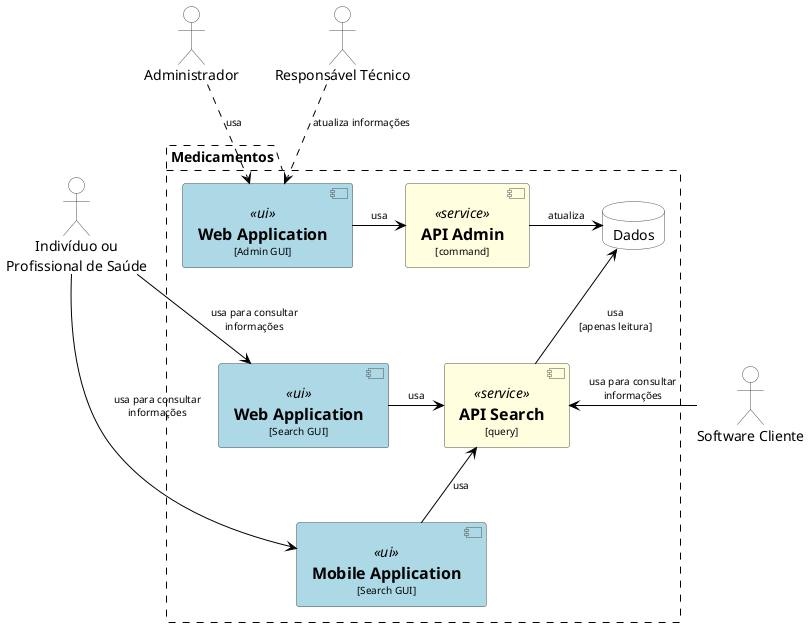 @startuml c4-container

skinparam {
  shadowing false
  arrowFontSize 10
  defaultTextAlignment center
  wrapWidth 200
  maxMessageSize 100
  ArrowColor #gray
}

skinparam package {
}

skinparam component {
    BackgroundColor White
    ArrowColor Black
    BorderColor #505050
}

skinparam component<<ui>> {
    BackgroundColor #lightblue
    ArrowColor Black
    BorderColor #505050
}

skinparam component<<service>> {
    BackgroundColor #lightyellow
    ArrowColor Black
    BorderColor #505050
}

skinparam database {
    BackgroundColor White
    ArrowColor Black
    BorderColor #505050
}

skinparam actor {
    BackgroundColor White
    ArrowColor Black
    BorderColor #505050
}

package Medicamentos #line.dashed{
 component "==Web Application\n<size:10>[Admin GUI]</size>" <<ui>> as WebAdmin
 component "==Web Application\n<size:10>[Search GUI]</size>" <<ui>> as WebSearch
 component "==Mobile Application\n<size:10>[Search GUI]</size>" <<ui>> as MobileSearch
 component "==API Admin\n<size:10>[command]</size>" <<service>> as ApiAdmin
 component "==API Search\n<size:10>[query]</size>" <<service>> as ApiSearch
 database "Dados" as DB
}

actor Administrador
actor "Responsável Técnico" as RT
actor "Indivíduo ou\nProfissional de Saúde" as PS
actor "Software Cliente" as SC

Administrador .down.> WebAdmin : "usa"
RT .down.> WebAdmin : "atualiza informações"

WebAdmin -right-> ApiAdmin : usa
ApiAdmin -right-> DB : "atualiza"
ApiSearch -up-> DB : "usa\n[apenas leitura]"
WebSearch -left-> ApiSearch : usa
MobileSearch -up-> ApiSearch : usa
SC -left-> ApiSearch : "usa para consultar informações"
PS --> WebSearch : "usa para consultar informações"
PS --> MobileSearch : "usa para consultar informações"

@enduml